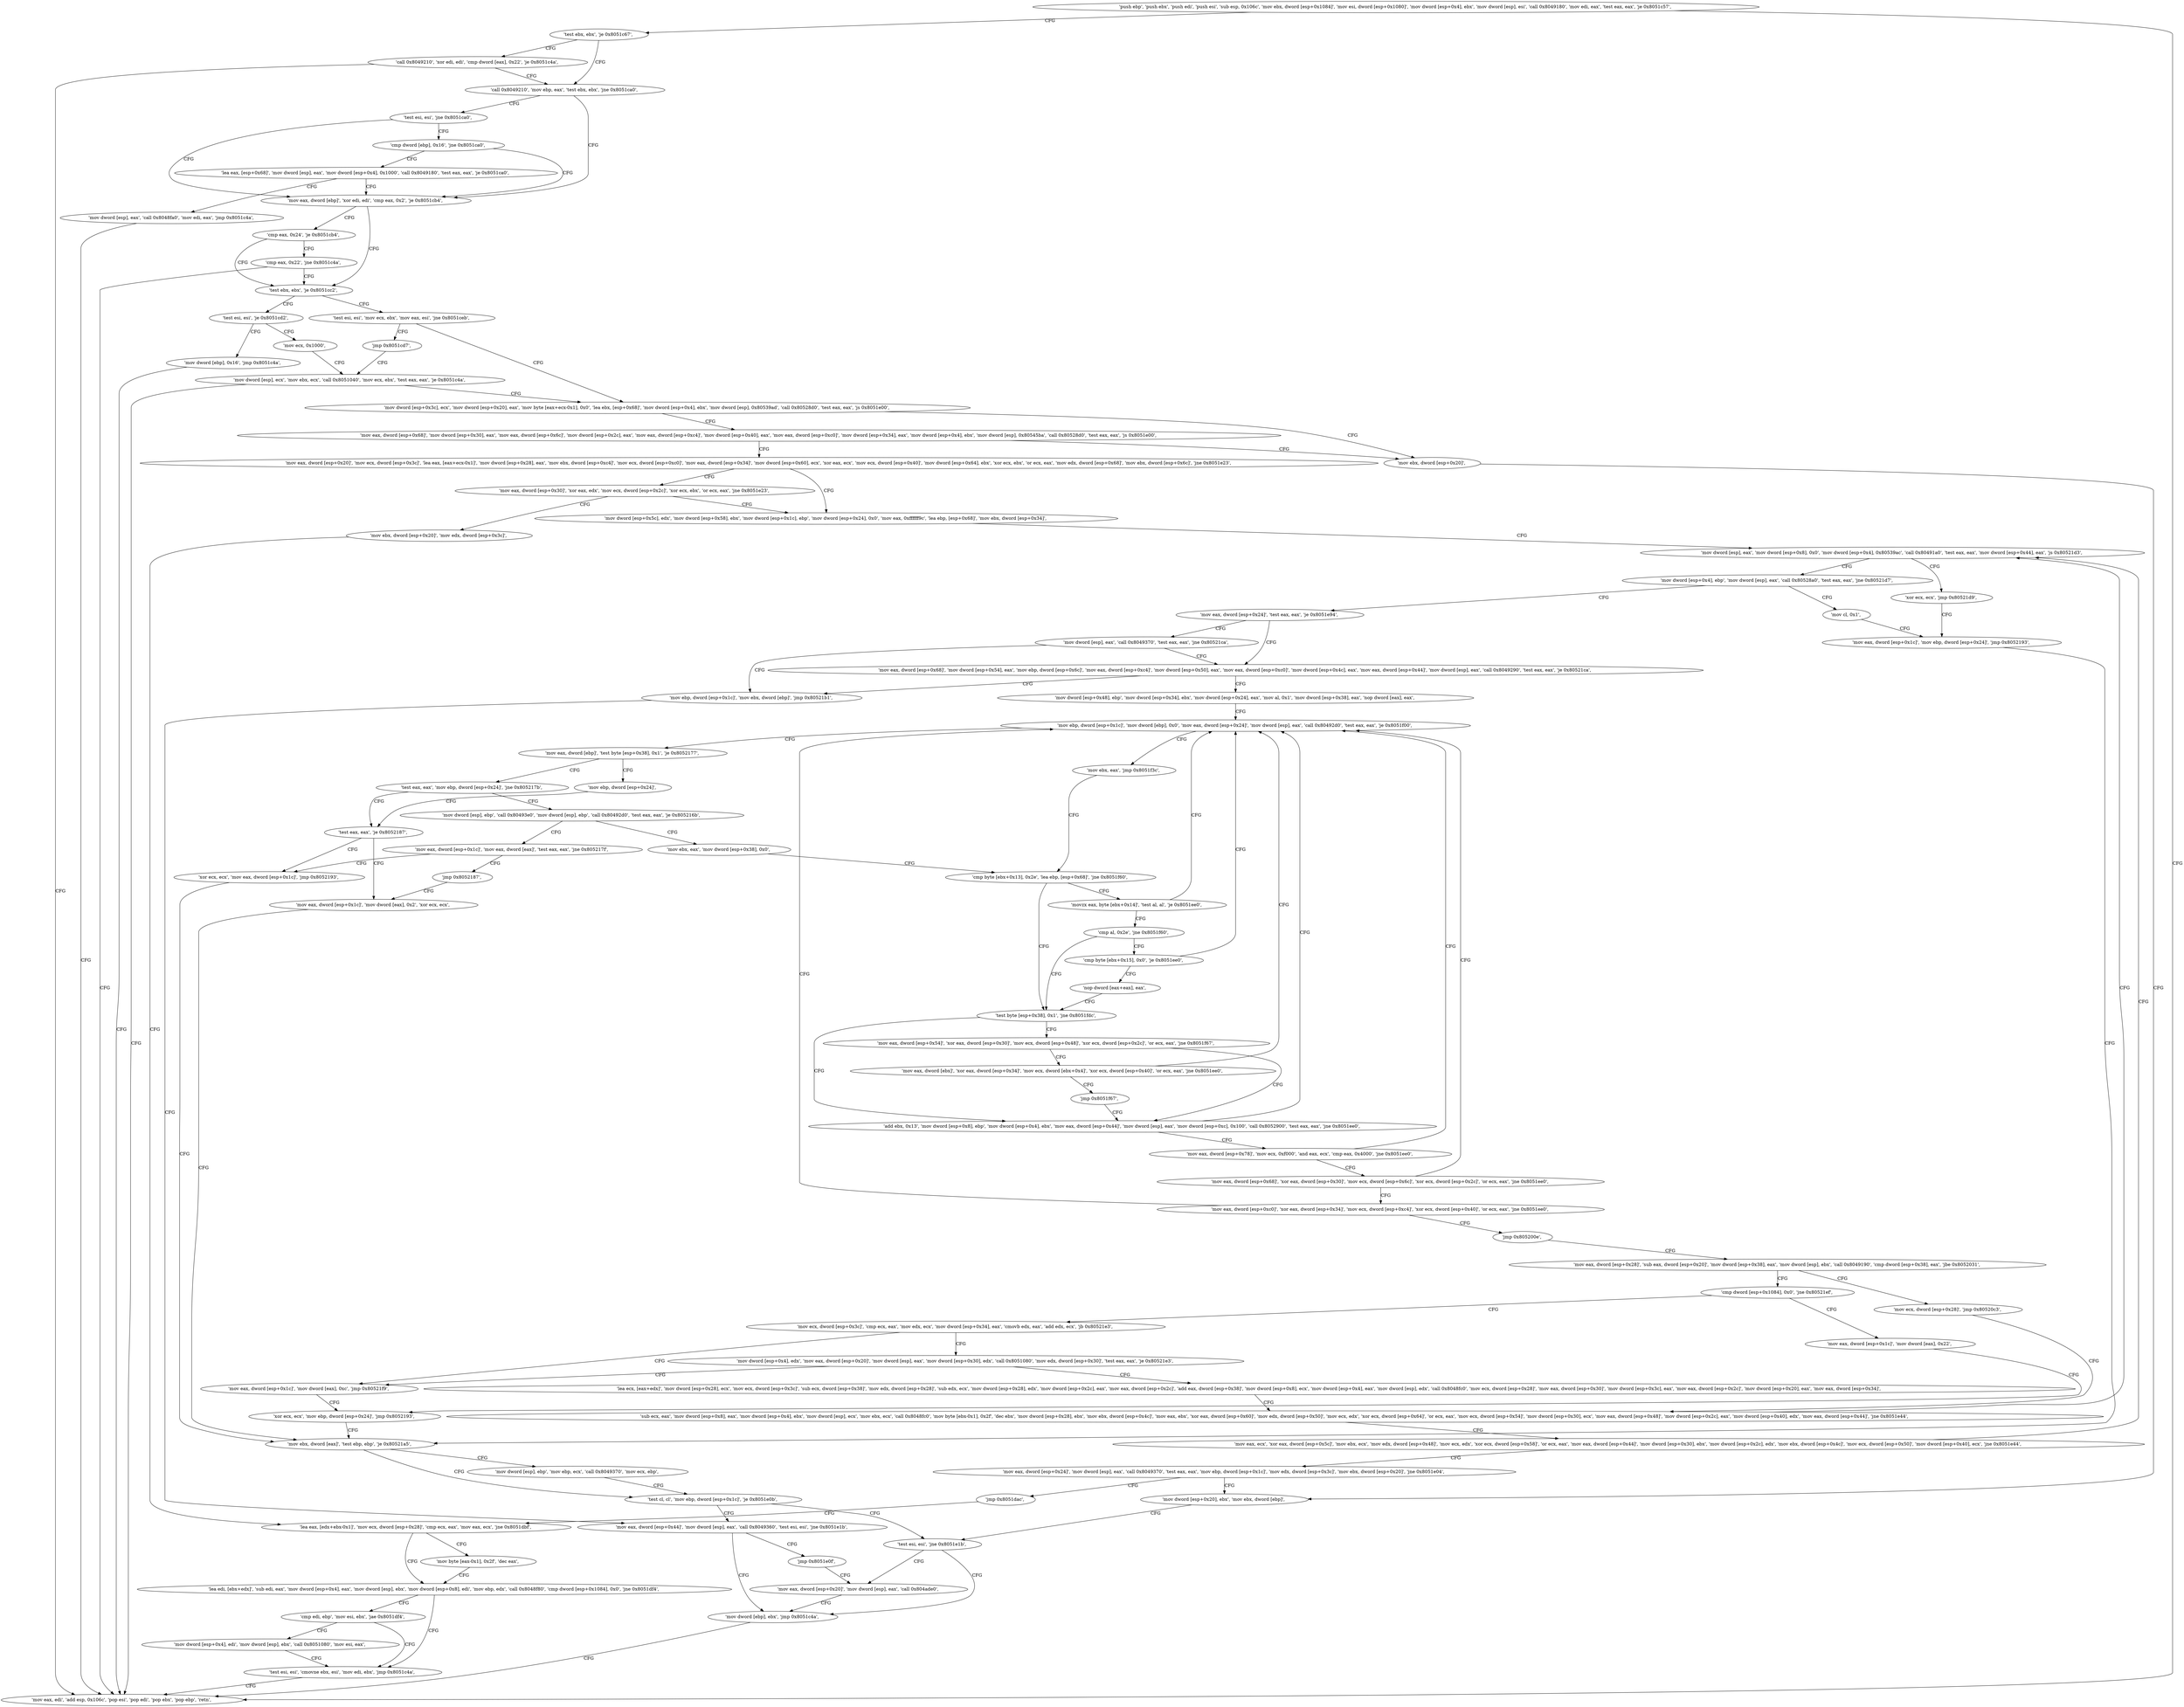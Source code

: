 digraph "func" {
"134552608" [label = "'push ebp', 'push ebx', 'push edi', 'push esi', 'sub esp, 0x106c', 'mov ebx, dword [esp+0x1084]', 'mov esi, dword [esp+0x1080]', 'mov dword [esp+0x4], ebx', 'mov dword [esp], esi', 'call 0x8049180', 'mov edi, eax', 'test eax, eax', 'je 0x8051c57', " ]
"134552663" [label = "'test ebx, ebx', 'je 0x8051c67', " ]
"134552650" [label = "'mov eax, edi', 'add esp, 0x106c', 'pop esi', 'pop edi', 'pop ebx', 'pop ebp', 'retn', " ]
"134552679" [label = "'call 0x8049210', 'mov ebp, eax', 'test ebx, ebx', 'jne 0x8051ca0', " ]
"134552667" [label = "'call 0x8049210', 'xor edi, edi', 'cmp dword [eax], 0x22', 'je 0x8051c4a', " ]
"134552736" [label = "'mov eax, dword [ebp]', 'xor edi, edi', 'cmp eax, 0x2', 'je 0x8051cb4', " ]
"134552690" [label = "'test esi, esi', 'jne 0x8051ca0', " ]
"134552756" [label = "'test ebx, ebx', 'je 0x8051cc2', " ]
"134552746" [label = "'cmp eax, 0x24', 'je 0x8051cb4', " ]
"134552694" [label = "'cmp dword [ebp], 0x16', 'jne 0x8051ca0', " ]
"134552770" [label = "'test esi, esi', 'je 0x8051cd2', " ]
"134552760" [label = "'test esi, esi', 'mov ecx, ebx', 'mov eax, esi', 'jne 0x8051ceb', " ]
"134552751" [label = "'cmp eax, 0x22', 'jne 0x8051c4a', " ]
"134552700" [label = "'lea eax, [esp+0x68]', 'mov dword [esp], eax', 'mov dword [esp+0x4], 0x1000', 'call 0x8049180', 'test eax, eax', 'je 0x8051ca0', " ]
"134552786" [label = "'mov ecx, 0x1000', " ]
"134552774" [label = "'mov dword [ebp], 0x16', 'jmp 0x8051c4a', " ]
"134552811" [label = "'mov dword [esp+0x3c], ecx', 'mov dword [esp+0x20], eax', 'mov byte [eax+ecx-0x1], 0x0', 'lea ebx, [esp+0x68]', 'mov dword [esp+0x4], ebx', 'mov dword [esp], 0x80539ad', 'call 0x80528d0', 'test eax, eax', 'js 0x8051e00', " ]
"134552768" [label = "'jmp 0x8051cd7', " ]
"134552724" [label = "'mov dword [esp], eax', 'call 0x8048fa0', 'mov edi, eax', 'jmp 0x8051c4a', " ]
"134552791" [label = "'mov dword [esp], ecx', 'mov ebx, ecx', 'call 0x8051040', 'mov ecx, ebx', 'test eax, eax', 'je 0x8051c4a', " ]
"134553088" [label = "'mov ebx, dword [esp+0x20]', " ]
"134552852" [label = "'mov eax, dword [esp+0x68]', 'mov dword [esp+0x30], eax', 'mov eax, dword [esp+0x6c]', 'mov dword [esp+0x2c], eax', 'mov eax, dword [esp+0xc4]', 'mov dword [esp+0x40], eax', 'mov eax, dword [esp+0xc0]', 'mov dword [esp+0x34], eax', 'mov dword [esp+0x4], ebx', 'mov dword [esp], 0x80545ba', 'call 0x80528d0', 'test eax, eax', 'js 0x8051e00', " ]
"134553092" [label = "'mov dword [esp+0x20], ebx', 'mov ebx, dword [ebp]', " ]
"134552914" [label = "'mov eax, dword [esp+0x20]', 'mov ecx, dword [esp+0x3c]', 'lea eax, [eax+ecx-0x1]', 'mov dword [esp+0x28], eax', 'mov ebx, dword [esp+0xc4]', 'mov ecx, dword [esp+0xc0]', 'mov eax, dword [esp+0x34]', 'mov dword [esp+0x60], ecx', 'xor eax, ecx', 'mov ecx, dword [esp+0x40]', 'mov dword [esp+0x64], ebx', 'xor ecx, ebx', 'or ecx, eax', 'mov edx, dword [esp+0x68]', 'mov ebx, dword [esp+0x6c]', 'jne 0x8051e23', " ]
"134553115" [label = "'mov dword [ebp], ebx', 'jmp 0x8051c4a', " ]
"134553103" [label = "'mov eax, dword [esp+0x20]', 'mov dword [esp], eax', 'call 0x804ade0', " ]
"134553123" [label = "'mov dword [esp+0x5c], edx', 'mov dword [esp+0x58], ebx', 'mov dword [esp+0x1c], ebp', 'mov dword [esp+0x24], 0x0', 'mov eax, 0xffffff9c', 'lea ebp, [esp+0x68]', 'mov ebx, dword [esp+0x34]', " ]
"134552980" [label = "'mov eax, dword [esp+0x30]', 'xor eax, edx', 'mov ecx, dword [esp+0x2c]', 'xor ecx, ebx', 'or ecx, eax', 'jne 0x8051e23', " ]
"134553156" [label = "'mov dword [esp], eax', 'mov dword [esp+0x8], 0x0', 'mov dword [esp+0x4], 0x80539ac', 'call 0x80491a0', 'test eax, eax', 'mov dword [esp+0x44], eax', 'js 0x80521d3', " ]
"134552996" [label = "'mov ebx, dword [esp+0x20]', 'mov edx, dword [esp+0x3c]', " ]
"134554067" [label = "'xor ecx, ecx', 'jmp 0x80521d9', " ]
"134554073" [label = "'mov eax, dword [esp+0x1c]', 'mov ebp, dword [esp+0x24]', 'jmp 0x8052193', " ]
"134553192" [label = "'mov dword [esp+0x4], ebp', 'mov dword [esp], eax', 'call 0x80528a0', 'test eax, eax', 'jne 0x80521d7', " ]
"134554071" [label = "'mov cl, 0x1', " ]
"134553212" [label = "'mov eax, dword [esp+0x24]', 'test eax, eax', 'je 0x8051e94', " ]
"134553004" [label = "'lea eax, [edx+ebx-0x1]', 'mov ecx, dword [esp+0x28]', 'cmp ecx, eax', 'mov eax, ecx', 'jne 0x8051dbf', " ]
"134554003" [label = "'mov ebx, dword [eax]', 'test ebp, ebp', 'je 0x80521a5', " ]
"134553236" [label = "'mov eax, dword [esp+0x68]', 'mov dword [esp+0x54], eax', 'mov ebp, dword [esp+0x6c]', 'mov eax, dword [esp+0xc4]', 'mov dword [esp+0x50], eax', 'mov eax, dword [esp+0xc0]', 'mov dword [esp+0x4c], eax', 'mov eax, dword [esp+0x44]', 'mov dword [esp], eax', 'call 0x8049290', 'test eax, eax', 'je 0x80521ca', " ]
"134553220" [label = "'mov dword [esp], eax', 'call 0x8049370', 'test eax, eax', 'jne 0x80521ca', " ]
"134553023" [label = "'lea edi, [ebx+edx]', 'sub edi, eax', 'mov dword [esp+0x4], eax', 'mov dword [esp], ebx', 'mov dword [esp+0x8], edi', 'mov ebp, edx', 'call 0x8048f80', 'cmp dword [esp+0x1084], 0x0', 'jne 0x8051df4', " ]
"134553076" [label = "'test esi, esi', 'cmovne ebx, esi', 'mov edi, ebx', 'jmp 0x8051c4a', " ]
"134553056" [label = "'cmp edi, ebp', 'mov esi, ebx', 'jae 0x8051df4', " ]
"134553018" [label = "'mov byte [eax-0x1], 0x2f', 'dec eax', " ]
"134554021" [label = "'test cl, cl', 'mov ebp, dword [esp+0x1c]', 'je 0x8051e0b', " ]
"134554009" [label = "'mov dword [esp], ebp', 'mov ebp, ecx', 'call 0x8049370', 'mov ecx, ebp', " ]
"134554058" [label = "'mov ebp, dword [esp+0x1c]', 'mov ebx, dword [ebp]', 'jmp 0x80521b1', " ]
"134553290" [label = "'mov dword [esp+0x48], ebp', 'mov dword [esp+0x34], ebx', 'mov dword [esp+0x24], eax', 'mov al, 0x1', 'mov dword [esp+0x38], eax', 'nop dword [eax], eax', " ]
"134553062" [label = "'mov dword [esp+0x4], edi', 'mov dword [esp], ebx', 'call 0x8051080', 'mov esi, eax', " ]
"134553099" [label = "'test esi, esi', 'jne 0x8051e1b', " ]
"134554033" [label = "'mov eax, dword [esp+0x44]', 'mov dword [esp], eax', 'call 0x8049360', 'test esi, esi', 'jne 0x8051e1b', " ]
"134553312" [label = "'mov ebp, dword [esp+0x1c]', 'mov dword [ebp], 0x0', 'mov eax, dword [esp+0x24]', 'mov dword [esp], eax', 'call 0x80492d0', 'test eax, eax', 'je 0x8051f00', " ]
"134554053" [label = "'jmp 0x8051e0f', " ]
"134553344" [label = "'mov eax, dword [ebp]', 'test byte [esp+0x38], 0x1', 'je 0x8052177', " ]
"134553975" [label = "'mov ebp, dword [esp+0x24]', " ]
"134553358" [label = "'test eax, eax', 'mov ebp, dword [esp+0x24]', 'jne 0x805217b', " ]
"134553339" [label = "'mov ebx, eax', 'jmp 0x8051f3c', " ]
"134553404" [label = "'cmp byte [ebx+0x13], 0x2e', 'lea ebp, [esp+0x68]', 'jne 0x8051f60', " ]
"134553979" [label = "'test eax, eax', 'je 0x8052187', " ]
"134553370" [label = "'mov dword [esp], ebp', 'call 0x80493e0', 'mov dword [esp], ebp', 'call 0x80492d0', 'test eax, eax', 'je 0x805216b', " ]
"134553440" [label = "'test byte [esp+0x38], 0x1', 'jne 0x8051fdc', " ]
"134553414" [label = "'movzx eax, byte [ebx+0x14]', 'test al, al', 'je 0x8051ee0', " ]
"134553991" [label = "'mov eax, dword [esp+0x1c]', 'mov dword [eax], 0x2', 'xor ecx, ecx', " ]
"134553983" [label = "'xor ecx, ecx', 'mov eax, dword [esp+0x1c]', 'jmp 0x8052193', " ]
"134553963" [label = "'mov eax, dword [esp+0x1c]', 'mov eax, dword [eax]', 'test eax, eax', 'jne 0x805217f', " ]
"134553394" [label = "'mov ebx, eax', 'mov dword [esp+0x38], 0x0', " ]
"134553564" [label = "'mov eax, dword [esp+0x54]', 'xor eax, dword [esp+0x30]', 'mov ecx, dword [esp+0x48]', 'xor ecx, dword [esp+0x2c]', 'or ecx, eax', 'jne 0x8051f67', " ]
"134553447" [label = "'add ebx, 0x13', 'mov dword [esp+0x8], ebp', 'mov dword [esp+0x4], ebx', 'mov eax, dword [esp+0x44]', 'mov dword [esp], eax', 'mov dword [esp+0xc], 0x100', 'call 0x8052900', 'test eax, eax', 'jne 0x8051ee0', " ]
"134553422" [label = "'cmp al, 0x2e', 'jne 0x8051f60', " ]
"134553973" [label = "'jmp 0x8052187', " ]
"134553588" [label = "'mov eax, dword [ebx]', 'xor eax, dword [esp+0x34]', 'mov ecx, dword [ebx+0x4]', 'xor ecx, dword [esp+0x40]', 'or ecx, eax', 'jne 0x8051ee0', " ]
"134553486" [label = "'mov eax, dword [esp+0x78]', 'mov ecx, 0xf000', 'and eax, ecx', 'cmp eax, 0x4000', 'jne 0x8051ee0', " ]
"134553426" [label = "'cmp byte [ebx+0x15], 0x0', 'je 0x8051ee0', " ]
"134553609" [label = "'jmp 0x8051f67', " ]
"134553508" [label = "'mov eax, dword [esp+0x68]', 'xor eax, dword [esp+0x30]', 'mov ecx, dword [esp+0x6c]', 'xor ecx, dword [esp+0x2c]', 'or ecx, eax', 'jne 0x8051ee0', " ]
"134553432" [label = "'nop dword [eax+eax], eax', " ]
"134553532" [label = "'mov eax, dword [esp+0xc0]', 'xor eax, dword [esp+0x34]', 'mov ecx, dword [esp+0xc4]', 'xor ecx, dword [esp+0x40]', 'or ecx, eax', 'jne 0x8051ee0', " ]
"134553562" [label = "'jmp 0x805200e', " ]
"134553614" [label = "'mov eax, dword [esp+0x28]', 'sub eax, dword [esp+0x20]', 'mov dword [esp+0x38], eax', 'mov dword [esp], ebx', 'call 0x8049190', 'cmp dword [esp+0x38], eax', 'jbe 0x8052031', " ]
"134553649" [label = "'cmp dword [esp+0x1084], 0x0', 'jne 0x80521ef', " ]
"134553640" [label = "'mov ecx, dword [esp+0x28]', 'jmp 0x80520c3', " ]
"134554095" [label = "'mov eax, dword [esp+0x1c]', 'mov dword [eax], 0x22', " ]
"134553663" [label = "'mov ecx, dword [esp+0x3c]', 'cmp ecx, eax', 'mov edx, ecx', 'mov dword [esp+0x34], eax', 'cmovb edx, eax', 'add edx, ecx', 'jb 0x80521e3', " ]
"134553795" [label = "'sub ecx, eax', 'mov dword [esp+0x8], eax', 'mov dword [esp+0x4], ebx', 'mov dword [esp], ecx', 'mov ebx, ecx', 'call 0x8048fc0', 'mov byte [ebx-0x1], 0x2f', 'dec ebx', 'mov dword [esp+0x28], ebx', 'mov ebx, dword [esp+0x4c]', 'mov eax, ebx', 'xor eax, dword [esp+0x60]', 'mov edx, dword [esp+0x50]', 'mov ecx, edx', 'xor ecx, dword [esp+0x64]', 'or ecx, eax', 'mov ecx, dword [esp+0x54]', 'mov dword [esp+0x30], ecx', 'mov eax, dword [esp+0x48]', 'mov dword [esp+0x2c], eax', 'mov dword [esp+0x40], edx', 'mov eax, dword [esp+0x44]', 'jne 0x8051e44', " ]
"134554105" [label = "'xor ecx, ecx', 'mov ebp, dword [esp+0x24]', 'jmp 0x8052193', " ]
"134554083" [label = "'mov eax, dword [esp+0x1c]', 'mov dword [eax], 0xc', 'jmp 0x80521f9', " ]
"134553686" [label = "'mov dword [esp+0x4], edx', 'mov eax, dword [esp+0x20]', 'mov dword [esp], eax', 'mov dword [esp+0x30], edx', 'call 0x8051080', 'mov edx, dword [esp+0x30]', 'test eax, eax', 'je 0x80521e3', " ]
"134553876" [label = "'mov eax, ecx', 'xor eax, dword [esp+0x5c]', 'mov ebx, ecx', 'mov edx, dword [esp+0x48]', 'mov ecx, edx', 'xor ecx, dword [esp+0x58]', 'or ecx, eax', 'mov eax, dword [esp+0x44]', 'mov dword [esp+0x30], ebx', 'mov dword [esp+0x2c], edx', 'mov ebx, dword [esp+0x4c]', 'mov ecx, dword [esp+0x50]', 'mov dword [esp+0x40], ecx', 'jne 0x8051e44', " ]
"134553718" [label = "'lea ecx, [eax+edx]', 'mov dword [esp+0x28], ecx', 'mov ecx, dword [esp+0x3c]', 'sub ecx, dword [esp+0x38]', 'mov edx, dword [esp+0x28]', 'sub edx, ecx', 'mov dword [esp+0x28], edx', 'mov dword [esp+0x2c], eax', 'mov eax, dword [esp+0x2c]', 'add eax, dword [esp+0x38]', 'mov dword [esp+0x8], ecx', 'mov dword [esp+0x4], eax', 'mov dword [esp], edx', 'call 0x8048fc0', 'mov ecx, dword [esp+0x28]', 'mov eax, dword [esp+0x30]', 'mov dword [esp+0x3c], eax', 'mov eax, dword [esp+0x2c]', 'mov dword [esp+0x20], eax', 'mov eax, dword [esp+0x34]', " ]
"134553926" [label = "'mov eax, dword [esp+0x24]', 'mov dword [esp], eax', 'call 0x8049370', 'test eax, eax', 'mov ebp, dword [esp+0x1c]', 'mov edx, dword [esp+0x3c]', 'mov ebx, dword [esp+0x20]', 'jne 0x8051e04', " ]
"134553958" [label = "'jmp 0x8051dac', " ]
"134552608" -> "134552663" [ label = "CFG" ]
"134552608" -> "134552650" [ label = "CFG" ]
"134552663" -> "134552679" [ label = "CFG" ]
"134552663" -> "134552667" [ label = "CFG" ]
"134552679" -> "134552736" [ label = "CFG" ]
"134552679" -> "134552690" [ label = "CFG" ]
"134552667" -> "134552650" [ label = "CFG" ]
"134552667" -> "134552679" [ label = "CFG" ]
"134552736" -> "134552756" [ label = "CFG" ]
"134552736" -> "134552746" [ label = "CFG" ]
"134552690" -> "134552736" [ label = "CFG" ]
"134552690" -> "134552694" [ label = "CFG" ]
"134552756" -> "134552770" [ label = "CFG" ]
"134552756" -> "134552760" [ label = "CFG" ]
"134552746" -> "134552756" [ label = "CFG" ]
"134552746" -> "134552751" [ label = "CFG" ]
"134552694" -> "134552736" [ label = "CFG" ]
"134552694" -> "134552700" [ label = "CFG" ]
"134552770" -> "134552786" [ label = "CFG" ]
"134552770" -> "134552774" [ label = "CFG" ]
"134552760" -> "134552811" [ label = "CFG" ]
"134552760" -> "134552768" [ label = "CFG" ]
"134552751" -> "134552650" [ label = "CFG" ]
"134552751" -> "134552756" [ label = "CFG" ]
"134552700" -> "134552736" [ label = "CFG" ]
"134552700" -> "134552724" [ label = "CFG" ]
"134552786" -> "134552791" [ label = "CFG" ]
"134552774" -> "134552650" [ label = "CFG" ]
"134552811" -> "134553088" [ label = "CFG" ]
"134552811" -> "134552852" [ label = "CFG" ]
"134552768" -> "134552791" [ label = "CFG" ]
"134552724" -> "134552650" [ label = "CFG" ]
"134552791" -> "134552650" [ label = "CFG" ]
"134552791" -> "134552811" [ label = "CFG" ]
"134553088" -> "134553092" [ label = "CFG" ]
"134552852" -> "134553088" [ label = "CFG" ]
"134552852" -> "134552914" [ label = "CFG" ]
"134553092" -> "134553099" [ label = "CFG" ]
"134552914" -> "134553123" [ label = "CFG" ]
"134552914" -> "134552980" [ label = "CFG" ]
"134553115" -> "134552650" [ label = "CFG" ]
"134553103" -> "134553115" [ label = "CFG" ]
"134553123" -> "134553156" [ label = "CFG" ]
"134552980" -> "134553123" [ label = "CFG" ]
"134552980" -> "134552996" [ label = "CFG" ]
"134553156" -> "134554067" [ label = "CFG" ]
"134553156" -> "134553192" [ label = "CFG" ]
"134552996" -> "134553004" [ label = "CFG" ]
"134554067" -> "134554073" [ label = "CFG" ]
"134554073" -> "134554003" [ label = "CFG" ]
"134553192" -> "134554071" [ label = "CFG" ]
"134553192" -> "134553212" [ label = "CFG" ]
"134554071" -> "134554073" [ label = "CFG" ]
"134553212" -> "134553236" [ label = "CFG" ]
"134553212" -> "134553220" [ label = "CFG" ]
"134553004" -> "134553023" [ label = "CFG" ]
"134553004" -> "134553018" [ label = "CFG" ]
"134554003" -> "134554021" [ label = "CFG" ]
"134554003" -> "134554009" [ label = "CFG" ]
"134553236" -> "134554058" [ label = "CFG" ]
"134553236" -> "134553290" [ label = "CFG" ]
"134553220" -> "134554058" [ label = "CFG" ]
"134553220" -> "134553236" [ label = "CFG" ]
"134553023" -> "134553076" [ label = "CFG" ]
"134553023" -> "134553056" [ label = "CFG" ]
"134553076" -> "134552650" [ label = "CFG" ]
"134553056" -> "134553076" [ label = "CFG" ]
"134553056" -> "134553062" [ label = "CFG" ]
"134553018" -> "134553023" [ label = "CFG" ]
"134554021" -> "134553099" [ label = "CFG" ]
"134554021" -> "134554033" [ label = "CFG" ]
"134554009" -> "134554021" [ label = "CFG" ]
"134554058" -> "134554033" [ label = "CFG" ]
"134553290" -> "134553312" [ label = "CFG" ]
"134553062" -> "134553076" [ label = "CFG" ]
"134553099" -> "134553115" [ label = "CFG" ]
"134553099" -> "134553103" [ label = "CFG" ]
"134554033" -> "134553115" [ label = "CFG" ]
"134554033" -> "134554053" [ label = "CFG" ]
"134553312" -> "134553344" [ label = "CFG" ]
"134553312" -> "134553339" [ label = "CFG" ]
"134554053" -> "134553103" [ label = "CFG" ]
"134553344" -> "134553975" [ label = "CFG" ]
"134553344" -> "134553358" [ label = "CFG" ]
"134553975" -> "134553979" [ label = "CFG" ]
"134553358" -> "134553979" [ label = "CFG" ]
"134553358" -> "134553370" [ label = "CFG" ]
"134553339" -> "134553404" [ label = "CFG" ]
"134553404" -> "134553440" [ label = "CFG" ]
"134553404" -> "134553414" [ label = "CFG" ]
"134553979" -> "134553991" [ label = "CFG" ]
"134553979" -> "134553983" [ label = "CFG" ]
"134553370" -> "134553963" [ label = "CFG" ]
"134553370" -> "134553394" [ label = "CFG" ]
"134553440" -> "134553564" [ label = "CFG" ]
"134553440" -> "134553447" [ label = "CFG" ]
"134553414" -> "134553312" [ label = "CFG" ]
"134553414" -> "134553422" [ label = "CFG" ]
"134553991" -> "134554003" [ label = "CFG" ]
"134553983" -> "134554003" [ label = "CFG" ]
"134553963" -> "134553983" [ label = "CFG" ]
"134553963" -> "134553973" [ label = "CFG" ]
"134553394" -> "134553404" [ label = "CFG" ]
"134553564" -> "134553447" [ label = "CFG" ]
"134553564" -> "134553588" [ label = "CFG" ]
"134553447" -> "134553312" [ label = "CFG" ]
"134553447" -> "134553486" [ label = "CFG" ]
"134553422" -> "134553440" [ label = "CFG" ]
"134553422" -> "134553426" [ label = "CFG" ]
"134553973" -> "134553991" [ label = "CFG" ]
"134553588" -> "134553312" [ label = "CFG" ]
"134553588" -> "134553609" [ label = "CFG" ]
"134553486" -> "134553312" [ label = "CFG" ]
"134553486" -> "134553508" [ label = "CFG" ]
"134553426" -> "134553312" [ label = "CFG" ]
"134553426" -> "134553432" [ label = "CFG" ]
"134553609" -> "134553447" [ label = "CFG" ]
"134553508" -> "134553312" [ label = "CFG" ]
"134553508" -> "134553532" [ label = "CFG" ]
"134553432" -> "134553440" [ label = "CFG" ]
"134553532" -> "134553312" [ label = "CFG" ]
"134553532" -> "134553562" [ label = "CFG" ]
"134553562" -> "134553614" [ label = "CFG" ]
"134553614" -> "134553649" [ label = "CFG" ]
"134553614" -> "134553640" [ label = "CFG" ]
"134553649" -> "134554095" [ label = "CFG" ]
"134553649" -> "134553663" [ label = "CFG" ]
"134553640" -> "134553795" [ label = "CFG" ]
"134554095" -> "134554105" [ label = "CFG" ]
"134553663" -> "134554083" [ label = "CFG" ]
"134553663" -> "134553686" [ label = "CFG" ]
"134553795" -> "134553156" [ label = "CFG" ]
"134553795" -> "134553876" [ label = "CFG" ]
"134554105" -> "134554003" [ label = "CFG" ]
"134554083" -> "134554105" [ label = "CFG" ]
"134553686" -> "134554083" [ label = "CFG" ]
"134553686" -> "134553718" [ label = "CFG" ]
"134553876" -> "134553156" [ label = "CFG" ]
"134553876" -> "134553926" [ label = "CFG" ]
"134553718" -> "134553795" [ label = "CFG" ]
"134553926" -> "134553092" [ label = "CFG" ]
"134553926" -> "134553958" [ label = "CFG" ]
"134553958" -> "134553004" [ label = "CFG" ]
}
